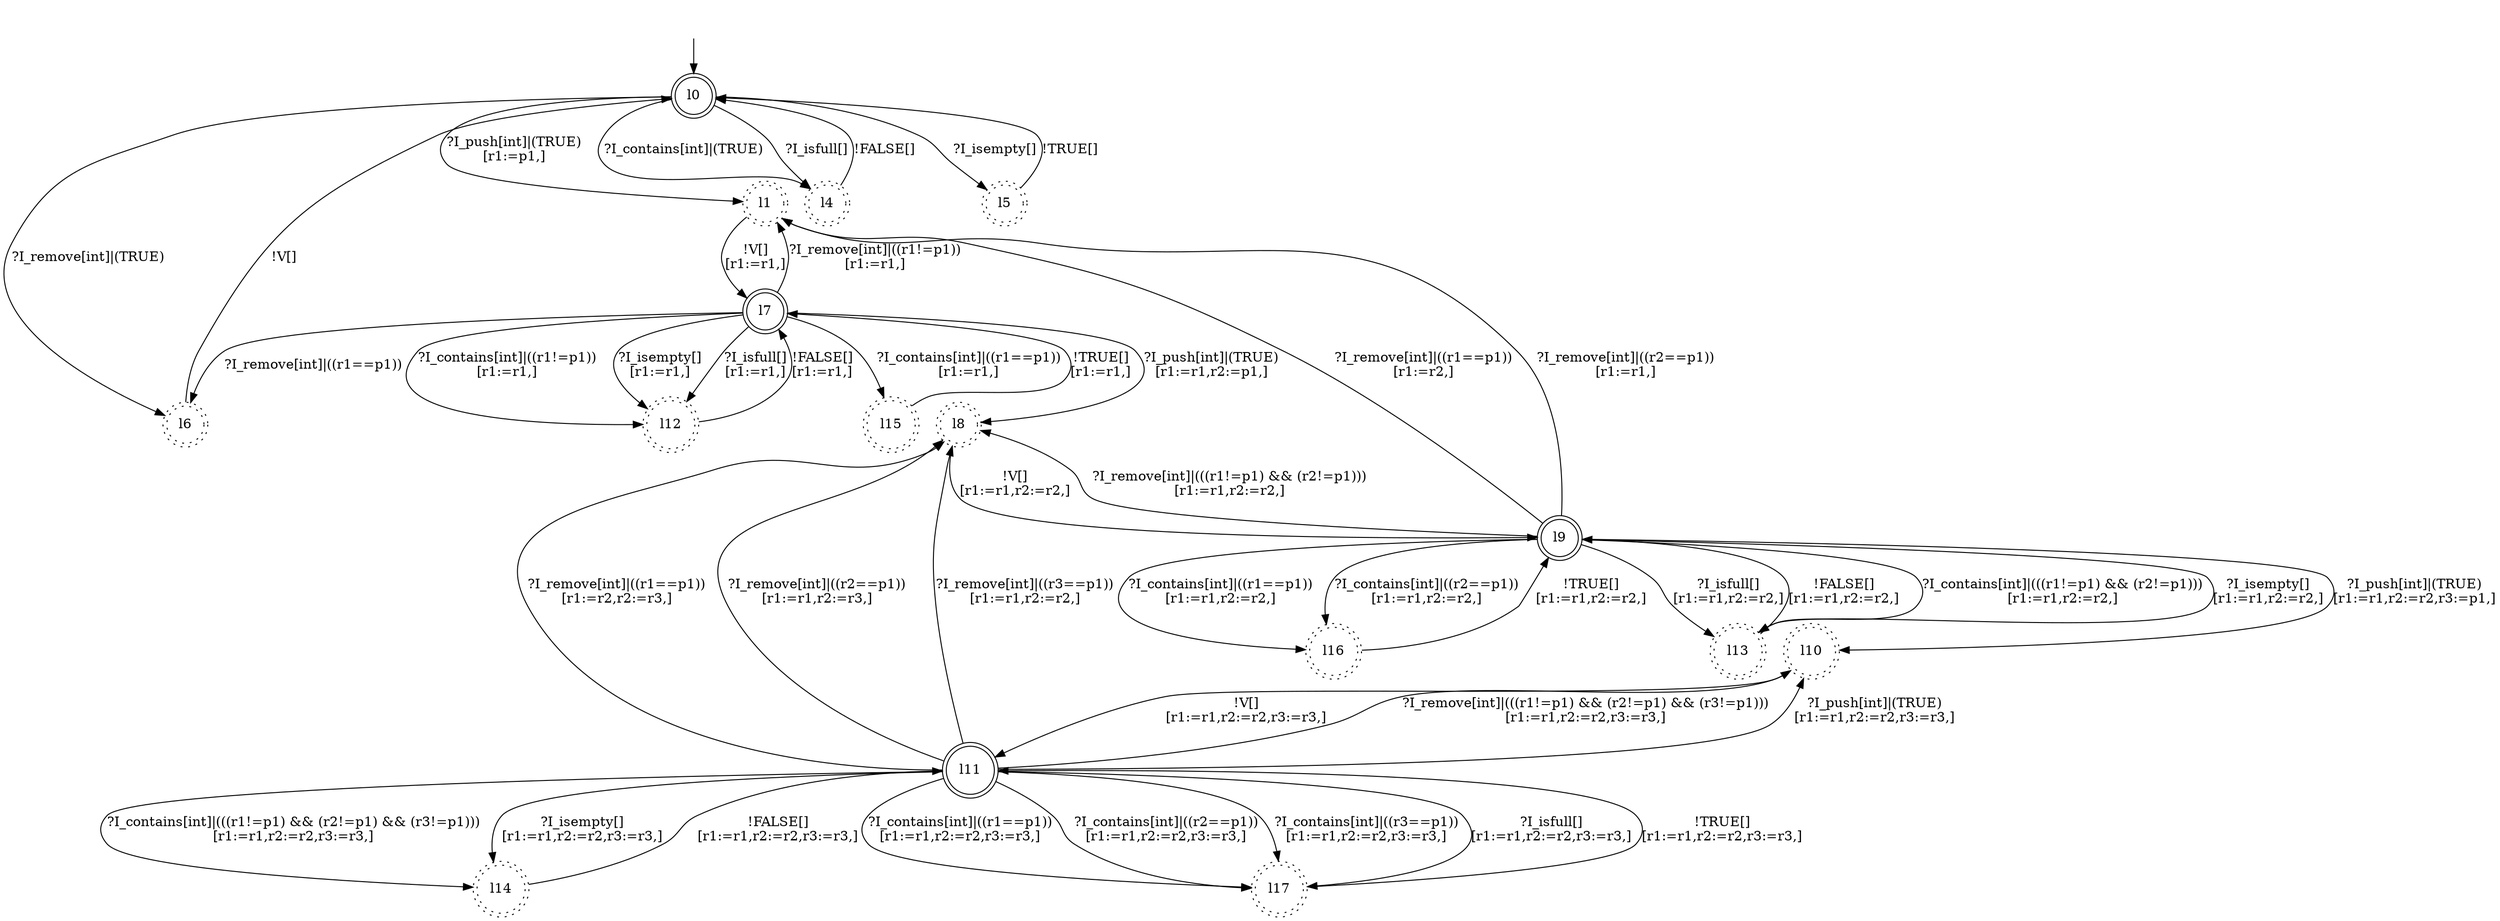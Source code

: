 digraph RA {
"" [shape=none,label=<>]
"l0" [shape=doublecircle ,style=solid]
"l1" [shape=doublecircle ,style=dotted]
"l4" [shape=doublecircle ,style=dotted]
"l5" [shape=doublecircle ,style=dotted]
"l6" [shape=doublecircle ,style=dotted]
"l7" [shape=doublecircle ,style=solid]
"l8" [shape=doublecircle ,style=dotted]
"l9" [shape=doublecircle ,style=solid]
"l10" [shape=doublecircle ,style=dotted]
"l11" [shape=doublecircle ,style=solid]
"l12" [shape=doublecircle ,style=dotted]
"l13" [shape=doublecircle ,style=dotted]
"l14" [shape=doublecircle ,style=dotted]
"l15" [shape=doublecircle ,style=dotted]
"l16" [shape=doublecircle ,style=dotted]
"l17" [shape=doublecircle ,style=dotted]
"" -> "l0"
"l0" -> "l1" [label=<?I_push[int]|(TRUE)<BR />[r1:=p1,]>]
"l0" -> "l4" [label=<?I_contains[int]|(TRUE)>]
"l0" -> "l4" [label=<?I_isfull[]>]
"l0" -> "l5" [label=<?I_isempty[]>]
"l0" -> "l6" [label=<?I_remove[int]|(TRUE)>]
"l1" -> "l7" [label=<!V[]<BR />[r1:=r1,]>]
"l4" -> "l0" [label=<!FALSE[]>]
"l5" -> "l0" [label=<!TRUE[]>]
"l6" -> "l0" [label=<!V[]>]
"l7" -> "l1" [label=<?I_remove[int]|((r1!=p1))<BR />[r1:=r1,]>]
"l7" -> "l6" [label=<?I_remove[int]|((r1==p1))>]
"l7" -> "l8" [label=<?I_push[int]|(TRUE)<BR />[r1:=r1,r2:=p1,]>]
"l7" -> "l12" [label=<?I_contains[int]|((r1!=p1))<BR />[r1:=r1,]>]
"l7" -> "l15" [label=<?I_contains[int]|((r1==p1))<BR />[r1:=r1,]>]
"l7" -> "l12" [label=<?I_isempty[]<BR />[r1:=r1,]>]
"l7" -> "l12" [label=<?I_isfull[]<BR />[r1:=r1,]>]
"l8" -> "l9" [label=<!V[]<BR />[r1:=r1,r2:=r2,]>]
"l9" -> "l1" [label=<?I_remove[int]|((r1==p1))<BR />[r1:=r2,]>]
"l9" -> "l1" [label=<?I_remove[int]|((r2==p1))<BR />[r1:=r1,]>]
"l9" -> "l8" [label=<?I_remove[int]|(((r1!=p1) &amp;&amp; (r2!=p1)))<BR />[r1:=r1,r2:=r2,]>]
"l9" -> "l10" [label=<?I_push[int]|(TRUE)<BR />[r1:=r1,r2:=r2,r3:=p1,]>]
"l9" -> "l13" [label=<?I_contains[int]|(((r1!=p1) &amp;&amp; (r2!=p1)))<BR />[r1:=r1,r2:=r2,]>]
"l9" -> "l16" [label=<?I_contains[int]|((r1==p1))<BR />[r1:=r1,r2:=r2,]>]
"l9" -> "l16" [label=<?I_contains[int]|((r2==p1))<BR />[r1:=r1,r2:=r2,]>]
"l9" -> "l13" [label=<?I_isempty[]<BR />[r1:=r1,r2:=r2,]>]
"l9" -> "l13" [label=<?I_isfull[]<BR />[r1:=r1,r2:=r2,]>]
"l10" -> "l11" [label=<!V[]<BR />[r1:=r1,r2:=r2,r3:=r3,]>]
"l11" -> "l8" [label=<?I_remove[int]|((r1==p1))<BR />[r1:=r2,r2:=r3,]>]
"l11" -> "l8" [label=<?I_remove[int]|((r2==p1))<BR />[r1:=r1,r2:=r3,]>]
"l11" -> "l8" [label=<?I_remove[int]|((r3==p1))<BR />[r1:=r1,r2:=r2,]>]
"l11" -> "l10" [label=<?I_remove[int]|(((r1!=p1) &amp;&amp; (r2!=p1) &amp;&amp; (r3!=p1)))<BR />[r1:=r1,r2:=r2,r3:=r3,]>]
"l11" -> "l10" [label=<?I_push[int]|(TRUE)<BR />[r1:=r1,r2:=r2,r3:=r3,]>]
"l11" -> "l14" [label=<?I_contains[int]|(((r1!=p1) &amp;&amp; (r2!=p1) &amp;&amp; (r3!=p1)))<BR />[r1:=r1,r2:=r2,r3:=r3,]>]
"l11" -> "l17" [label=<?I_contains[int]|((r1==p1))<BR />[r1:=r1,r2:=r2,r3:=r3,]>]
"l11" -> "l17" [label=<?I_contains[int]|((r2==p1))<BR />[r1:=r1,r2:=r2,r3:=r3,]>]
"l11" -> "l17" [label=<?I_contains[int]|((r3==p1))<BR />[r1:=r1,r2:=r2,r3:=r3,]>]
"l11" -> "l14" [label=<?I_isempty[]<BR />[r1:=r1,r2:=r2,r3:=r3,]>]
"l11" -> "l17" [label=<?I_isfull[]<BR />[r1:=r1,r2:=r2,r3:=r3,]>]
"l12" -> "l7" [label=<!FALSE[]<BR />[r1:=r1,]>]
"l13" -> "l9" [label=<!FALSE[]<BR />[r1:=r1,r2:=r2,]>]
"l14" -> "l11" [label=<!FALSE[]<BR />[r1:=r1,r2:=r2,r3:=r3,]>]
"l15" -> "l7" [label=<!TRUE[]<BR />[r1:=r1,]>]
"l16" -> "l9" [label=<!TRUE[]<BR />[r1:=r1,r2:=r2,]>]
"l17" -> "l11" [label=<!TRUE[]<BR />[r1:=r1,r2:=r2,r3:=r3,]>]
}
